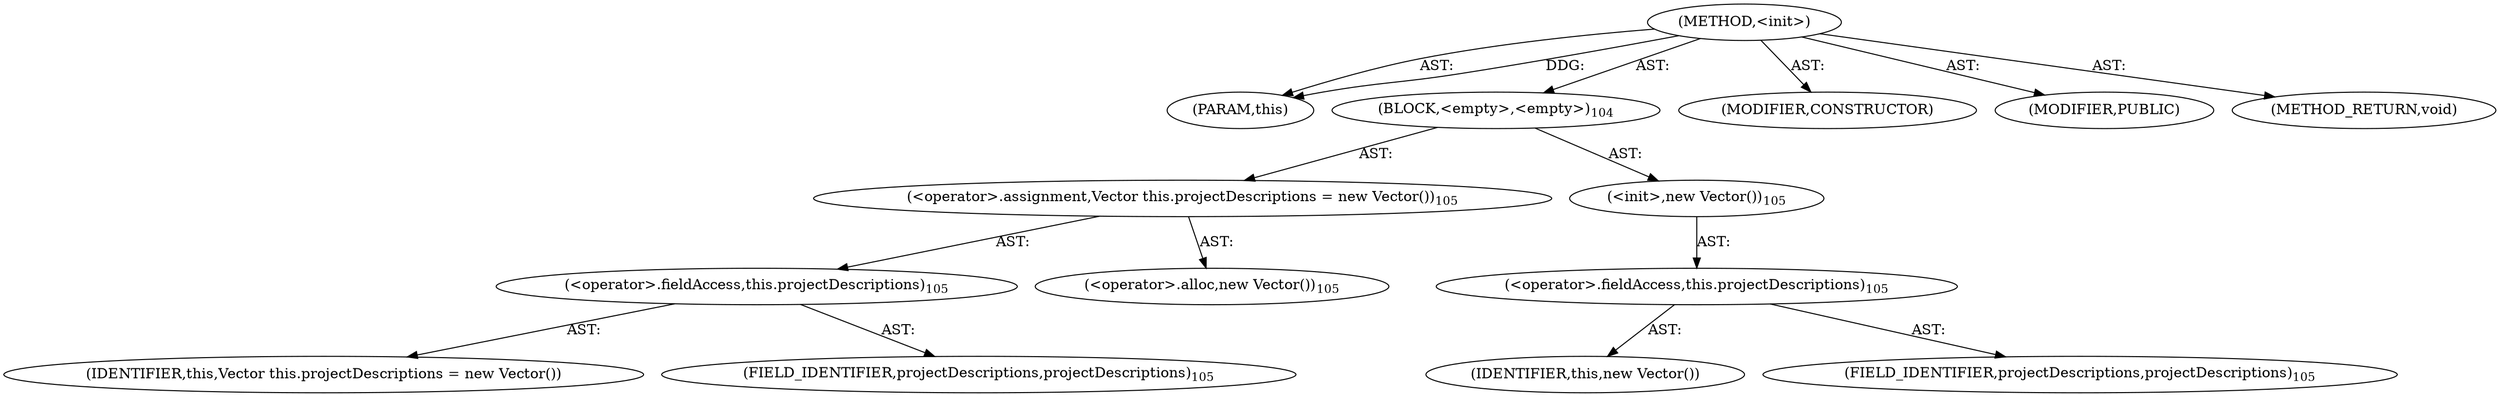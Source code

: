 digraph "&lt;init&gt;" {  
"111669149698" [label = <(METHOD,&lt;init&gt;)> ]
"115964116994" [label = <(PARAM,this)> ]
"25769803782" [label = <(BLOCK,&lt;empty&gt;,&lt;empty&gt;)<SUB>104</SUB>> ]
"30064771083" [label = <(&lt;operator&gt;.assignment,Vector this.projectDescriptions = new Vector())<SUB>105</SUB>> ]
"30064771084" [label = <(&lt;operator&gt;.fieldAccess,this.projectDescriptions)<SUB>105</SUB>> ]
"68719476747" [label = <(IDENTIFIER,this,Vector this.projectDescriptions = new Vector())> ]
"55834574850" [label = <(FIELD_IDENTIFIER,projectDescriptions,projectDescriptions)<SUB>105</SUB>> ]
"30064771085" [label = <(&lt;operator&gt;.alloc,new Vector())<SUB>105</SUB>> ]
"30064771086" [label = <(&lt;init&gt;,new Vector())<SUB>105</SUB>> ]
"30064771087" [label = <(&lt;operator&gt;.fieldAccess,this.projectDescriptions)<SUB>105</SUB>> ]
"68719476748" [label = <(IDENTIFIER,this,new Vector())> ]
"55834574851" [label = <(FIELD_IDENTIFIER,projectDescriptions,projectDescriptions)<SUB>105</SUB>> ]
"133143986180" [label = <(MODIFIER,CONSTRUCTOR)> ]
"133143986181" [label = <(MODIFIER,PUBLIC)> ]
"128849018882" [label = <(METHOD_RETURN,void)> ]
  "111669149698" -> "115964116994"  [ label = "AST: "] 
  "111669149698" -> "25769803782"  [ label = "AST: "] 
  "111669149698" -> "133143986180"  [ label = "AST: "] 
  "111669149698" -> "133143986181"  [ label = "AST: "] 
  "111669149698" -> "128849018882"  [ label = "AST: "] 
  "25769803782" -> "30064771083"  [ label = "AST: "] 
  "25769803782" -> "30064771086"  [ label = "AST: "] 
  "30064771083" -> "30064771084"  [ label = "AST: "] 
  "30064771083" -> "30064771085"  [ label = "AST: "] 
  "30064771084" -> "68719476747"  [ label = "AST: "] 
  "30064771084" -> "55834574850"  [ label = "AST: "] 
  "30064771086" -> "30064771087"  [ label = "AST: "] 
  "30064771087" -> "68719476748"  [ label = "AST: "] 
  "30064771087" -> "55834574851"  [ label = "AST: "] 
  "111669149698" -> "115964116994"  [ label = "DDG: "] 
}
